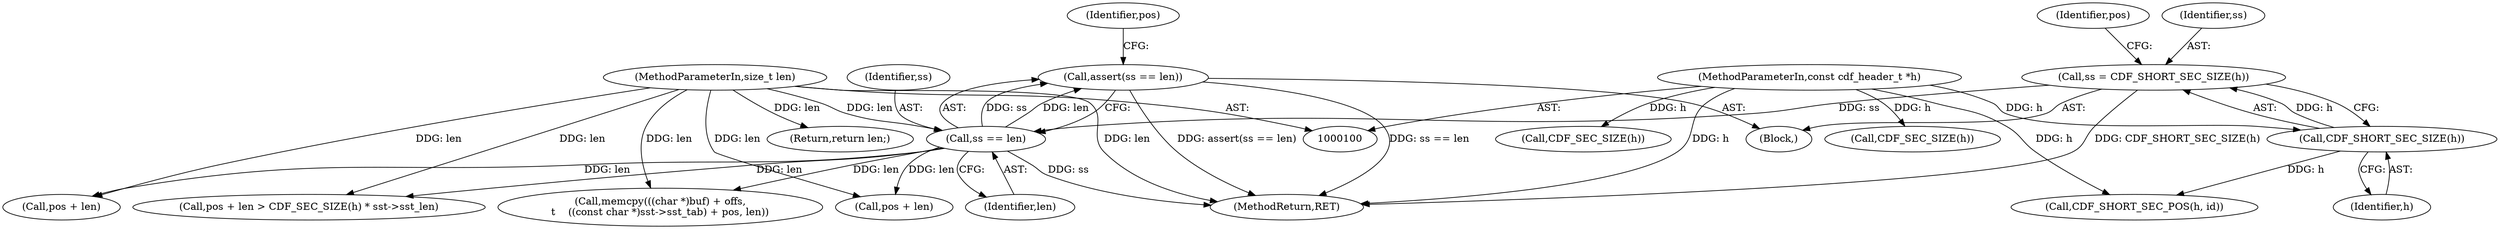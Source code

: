 digraph "0_file_6d209c1c489457397a5763bca4b28e43aac90391@API" {
"1000119" [label="(Call,assert(ss == len))"];
"1000120" [label="(Call,ss == len)"];
"1000109" [label="(Call,ss = CDF_SHORT_SEC_SIZE(h))"];
"1000111" [label="(Call,CDF_SHORT_SEC_SIZE(h))"];
"1000105" [label="(MethodParameterIn,const cdf_header_t *h)"];
"1000104" [label="(MethodParameterIn,size_t len)"];
"1000125" [label="(Call,pos + len)"];
"1000104" [label="(MethodParameterIn,size_t len)"];
"1000153" [label="(Call,memcpy(((char *)buf) + offs,\n\t    ((const char *)sst->sst_tab) + pos, len))"];
"1000122" [label="(Identifier,len)"];
"1000112" [label="(Identifier,h)"];
"1000129" [label="(Call,CDF_SEC_SIZE(h))"];
"1000167" [label="(Return,return len;)"];
"1000109" [label="(Call,ss = CDF_SHORT_SEC_SIZE(h))"];
"1000126" [label="(Identifier,pos)"];
"1000119" [label="(Call,assert(ss == len))"];
"1000124" [label="(Call,pos + len > CDF_SEC_SIZE(h) * sst->sst_len)"];
"1000110" [label="(Identifier,ss)"];
"1000107" [label="(Block,)"];
"1000120" [label="(Call,ss == len)"];
"1000169" [label="(MethodReturn,RET)"];
"1000121" [label="(Identifier,ss)"];
"1000115" [label="(Identifier,pos)"];
"1000143" [label="(Call,CDF_SEC_SIZE(h))"];
"1000116" [label="(Call,CDF_SHORT_SEC_POS(h, id))"];
"1000139" [label="(Call,pos + len)"];
"1000111" [label="(Call,CDF_SHORT_SEC_SIZE(h))"];
"1000105" [label="(MethodParameterIn,const cdf_header_t *h)"];
"1000119" -> "1000107"  [label="AST: "];
"1000119" -> "1000120"  [label="CFG: "];
"1000120" -> "1000119"  [label="AST: "];
"1000126" -> "1000119"  [label="CFG: "];
"1000119" -> "1000169"  [label="DDG: assert(ss == len)"];
"1000119" -> "1000169"  [label="DDG: ss == len"];
"1000120" -> "1000119"  [label="DDG: ss"];
"1000120" -> "1000119"  [label="DDG: len"];
"1000120" -> "1000122"  [label="CFG: "];
"1000121" -> "1000120"  [label="AST: "];
"1000122" -> "1000120"  [label="AST: "];
"1000120" -> "1000169"  [label="DDG: ss"];
"1000109" -> "1000120"  [label="DDG: ss"];
"1000104" -> "1000120"  [label="DDG: len"];
"1000120" -> "1000124"  [label="DDG: len"];
"1000120" -> "1000125"  [label="DDG: len"];
"1000120" -> "1000139"  [label="DDG: len"];
"1000120" -> "1000153"  [label="DDG: len"];
"1000109" -> "1000107"  [label="AST: "];
"1000109" -> "1000111"  [label="CFG: "];
"1000110" -> "1000109"  [label="AST: "];
"1000111" -> "1000109"  [label="AST: "];
"1000115" -> "1000109"  [label="CFG: "];
"1000109" -> "1000169"  [label="DDG: CDF_SHORT_SEC_SIZE(h)"];
"1000111" -> "1000109"  [label="DDG: h"];
"1000111" -> "1000112"  [label="CFG: "];
"1000112" -> "1000111"  [label="AST: "];
"1000105" -> "1000111"  [label="DDG: h"];
"1000111" -> "1000116"  [label="DDG: h"];
"1000105" -> "1000100"  [label="AST: "];
"1000105" -> "1000169"  [label="DDG: h"];
"1000105" -> "1000116"  [label="DDG: h"];
"1000105" -> "1000129"  [label="DDG: h"];
"1000105" -> "1000143"  [label="DDG: h"];
"1000104" -> "1000100"  [label="AST: "];
"1000104" -> "1000169"  [label="DDG: len"];
"1000104" -> "1000124"  [label="DDG: len"];
"1000104" -> "1000125"  [label="DDG: len"];
"1000104" -> "1000139"  [label="DDG: len"];
"1000104" -> "1000153"  [label="DDG: len"];
"1000104" -> "1000167"  [label="DDG: len"];
}
